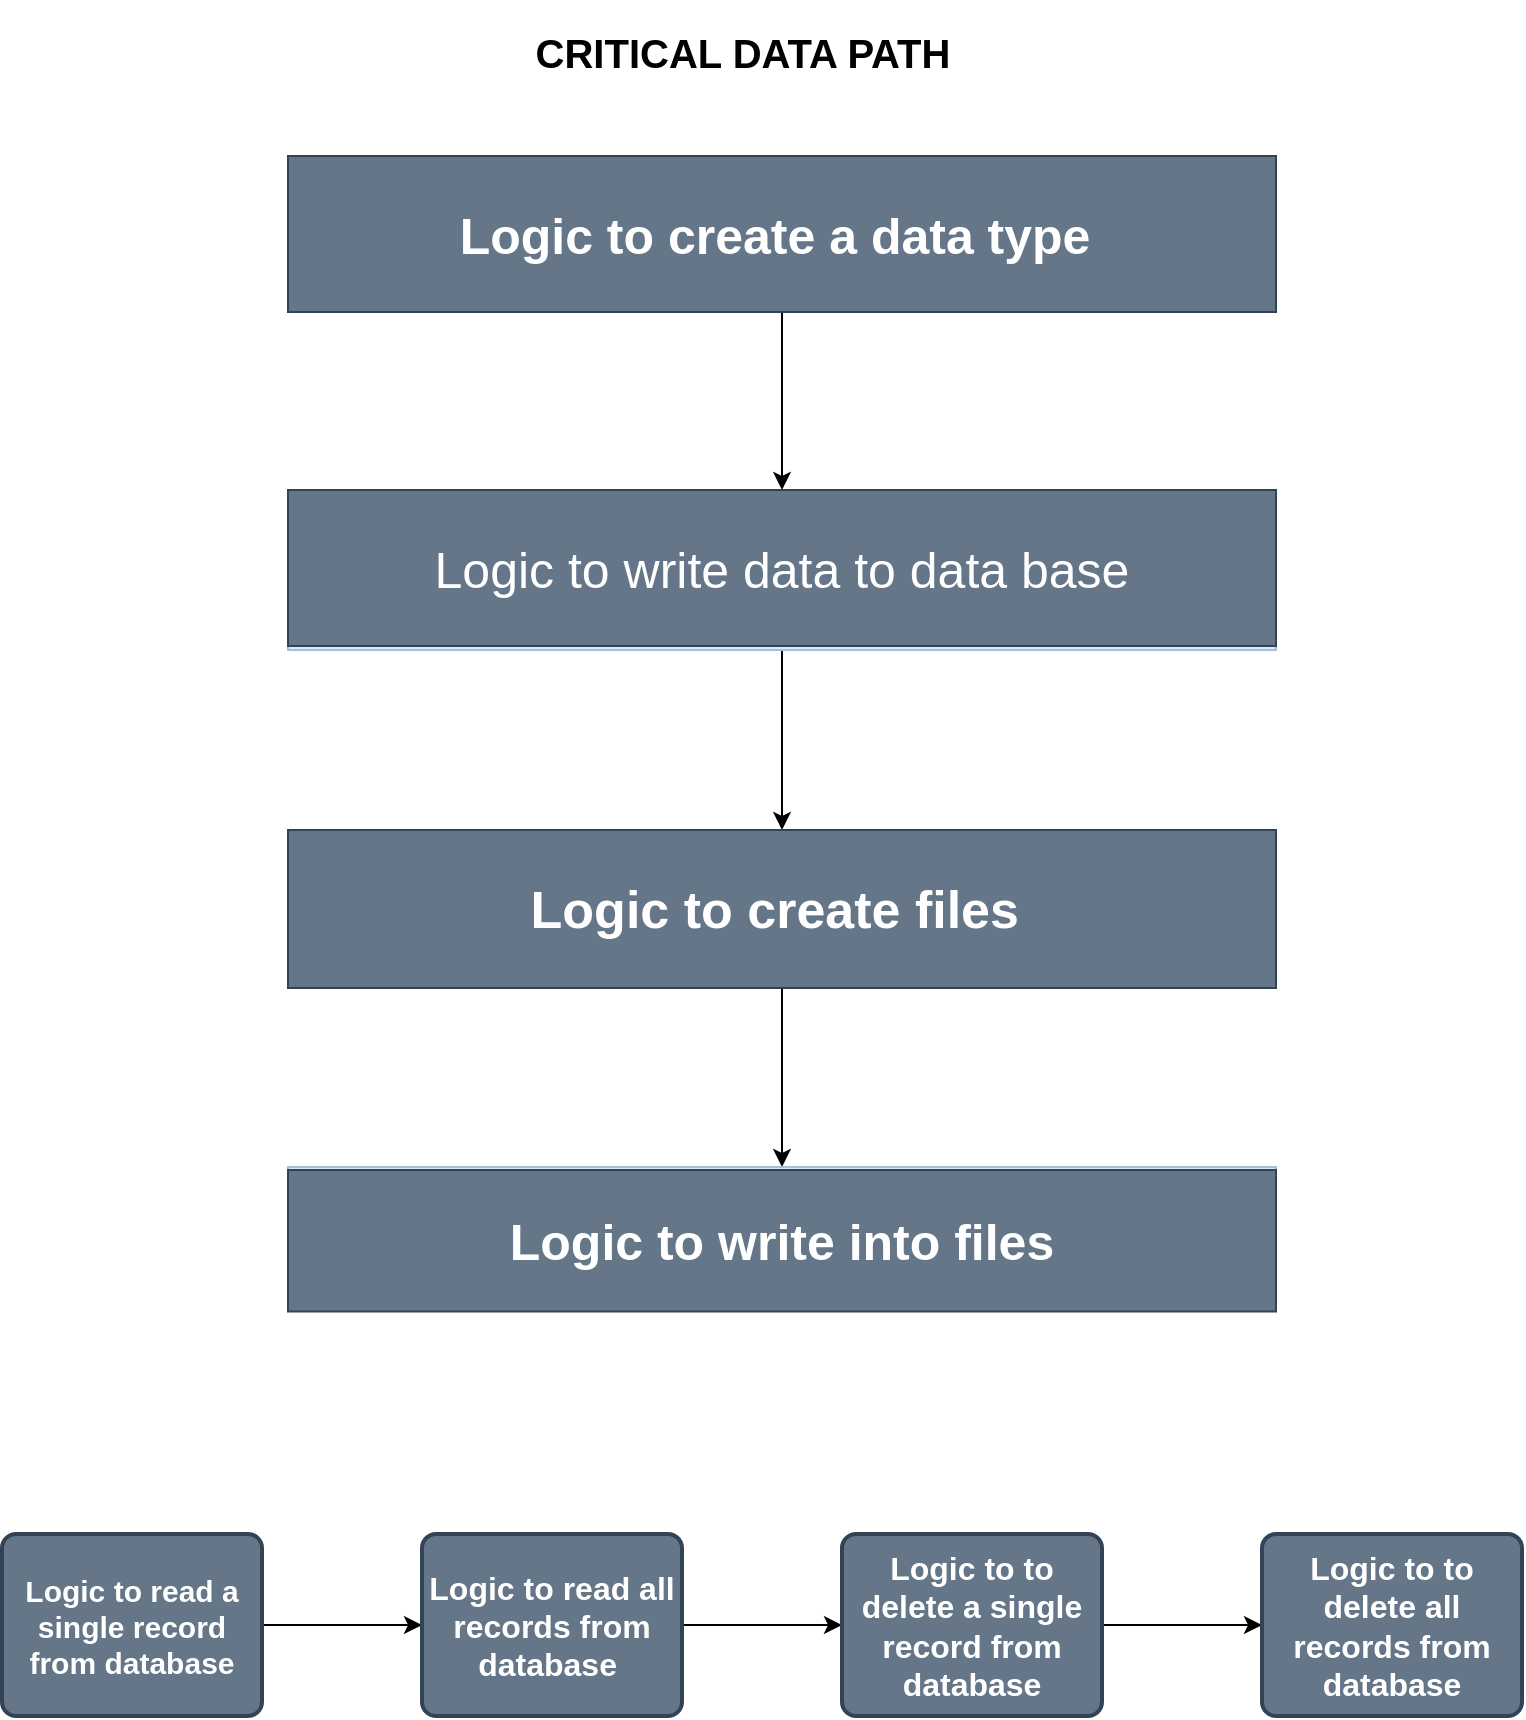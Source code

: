 <mxfile version="25.0.1" pages="2">
  <diagram id="C5RBs43oDa-KdzZeNtuy" name="Page-1">
    <mxGraphModel dx="1036" dy="606" grid="1" gridSize="13" guides="1" tooltips="1" connect="1" arrows="1" fold="1" page="1" pageScale="1" pageWidth="827" pageHeight="1169" math="0" shadow="0">
      <root>
        <mxCell id="WIyWlLk6GJQsqaUBKTNV-0" />
        <mxCell id="WIyWlLk6GJQsqaUBKTNV-1" parent="WIyWlLk6GJQsqaUBKTNV-0" />
        <mxCell id="4A0va7lSWSrvKURl_tnL-22" value="" style="edgeStyle=orthogonalEdgeStyle;rounded=0;orthogonalLoop=1;jettySize=auto;html=1;movable=0;resizable=0;rotatable=0;deletable=0;editable=0;locked=1;connectable=0;" parent="WIyWlLk6GJQsqaUBKTNV-1" source="4A0va7lSWSrvKURl_tnL-2" target="4A0va7lSWSrvKURl_tnL-21" edge="1">
          <mxGeometry relative="1" as="geometry" />
        </mxCell>
        <mxCell id="4A0va7lSWSrvKURl_tnL-2" value="" style="rounded=0;whiteSpace=wrap;html=1;fillColor=#dae8fc;strokeColor=#a7bddc;movable=0;resizable=0;rotatable=0;deletable=0;editable=0;locked=1;connectable=0;" parent="WIyWlLk6GJQsqaUBKTNV-1" vertex="1">
          <mxGeometry x="182" y="91" width="494" height="78" as="geometry" />
        </mxCell>
        <mxCell id="4A0va7lSWSrvKURl_tnL-7" value="CRITICAL DATA PATH" style="text;strokeColor=none;align=center;fillColor=none;html=1;verticalAlign=middle;whiteSpace=wrap;rounded=0;fontStyle=1;fontSize=20;" parent="WIyWlLk6GJQsqaUBKTNV-1" vertex="1">
          <mxGeometry x="234" y="13" width="351" height="52" as="geometry" />
        </mxCell>
        <mxCell id="4A0va7lSWSrvKURl_tnL-24" value="" style="edgeStyle=orthogonalEdgeStyle;rounded=0;orthogonalLoop=1;jettySize=auto;html=1;" parent="WIyWlLk6GJQsqaUBKTNV-1" source="4A0va7lSWSrvKURl_tnL-21" target="4A0va7lSWSrvKURl_tnL-23" edge="1">
          <mxGeometry relative="1" as="geometry" />
        </mxCell>
        <mxCell id="4A0va7lSWSrvKURl_tnL-21" value="" style="whiteSpace=wrap;html=1;fillColor=#dae8fc;strokeColor=#a7bddc;rounded=0;movable=1;resizable=1;rotatable=1;deletable=1;editable=1;locked=0;connectable=1;" parent="WIyWlLk6GJQsqaUBKTNV-1" vertex="1">
          <mxGeometry x="182" y="258" width="494" height="80" as="geometry" />
        </mxCell>
        <mxCell id="4A0va7lSWSrvKURl_tnL-26" value="" style="edgeStyle=orthogonalEdgeStyle;rounded=0;orthogonalLoop=1;jettySize=auto;html=1;" parent="WIyWlLk6GJQsqaUBKTNV-1" source="4A0va7lSWSrvKURl_tnL-23" target="4A0va7lSWSrvKURl_tnL-25" edge="1">
          <mxGeometry relative="1" as="geometry" />
        </mxCell>
        <mxCell id="4A0va7lSWSrvKURl_tnL-23" value="Logic to create files&amp;nbsp;" style="whiteSpace=wrap;html=1;fillColor=#647687;strokeColor=#314354;rounded=0;resizable=1;fontSize=26;fontStyle=1;fontColor=#ffffff;" parent="WIyWlLk6GJQsqaUBKTNV-1" vertex="1">
          <mxGeometry x="182" y="428" width="494" height="79" as="geometry" />
        </mxCell>
        <mxCell id="4A0va7lSWSrvKURl_tnL-25" value="" style="whiteSpace=wrap;html=1;fillColor=#dae8fc;strokeColor=#a7bddc;rounded=0;resizable=1;" parent="WIyWlLk6GJQsqaUBKTNV-1" vertex="1">
          <mxGeometry x="182" y="596.5" width="494" height="66.5" as="geometry" />
        </mxCell>
        <mxCell id="4A0va7lSWSrvKURl_tnL-27" value="Logic to create a data type&amp;nbsp;" style="text;align=center;html=1;verticalAlign=middle;whiteSpace=wrap;rounded=0;fontStyle=1;fontSize=25;fillColor=#647687;fontColor=#ffffff;strokeColor=#314354;" parent="WIyWlLk6GJQsqaUBKTNV-1" vertex="1">
          <mxGeometry x="182" y="91" width="494" height="78" as="geometry" />
        </mxCell>
        <mxCell id="4A0va7lSWSrvKURl_tnL-28" value="Logic to write into files" style="text;strokeColor=#314354;align=center;fillColor=#647687;html=1;verticalAlign=middle;whiteSpace=wrap;rounded=0;fontSize=25;fontStyle=1;fontColor=#ffffff;" parent="WIyWlLk6GJQsqaUBKTNV-1" vertex="1">
          <mxGeometry x="182" y="598" width="494" height="70.75" as="geometry" />
        </mxCell>
        <mxCell id="4A0va7lSWSrvKURl_tnL-30" value="&lt;font style=&quot;font-size: 25px;&quot;&gt;Logic to write data to data base&lt;/font&gt;" style="text;strokeColor=#314354;align=center;fillColor=#647687;html=1;verticalAlign=middle;whiteSpace=wrap;rounded=0;fontColor=#ffffff;" parent="WIyWlLk6GJQsqaUBKTNV-1" vertex="1">
          <mxGeometry x="182" y="258" width="494" height="78" as="geometry" />
        </mxCell>
        <mxCell id="lUEnxGPvCZXp3cPfZhff-3" value="" style="edgeStyle=orthogonalEdgeStyle;rounded=0;orthogonalLoop=1;jettySize=auto;html=1;" edge="1" parent="WIyWlLk6GJQsqaUBKTNV-1" source="lUEnxGPvCZXp3cPfZhff-1" target="lUEnxGPvCZXp3cPfZhff-2">
          <mxGeometry relative="1" as="geometry" />
        </mxCell>
        <object label="Logic to read a single record from database" text="Logic to read single record from database " id="lUEnxGPvCZXp3cPfZhff-1">
          <mxCell style="rounded=1;whiteSpace=wrap;html=1;absoluteArcSize=1;arcSize=14;strokeWidth=2;fillColor=#647687;fontColor=#ffffff;strokeColor=#314354;fontSize=15;fontStyle=1" vertex="1" parent="WIyWlLk6GJQsqaUBKTNV-1">
            <mxGeometry x="39" y="780" width="130" height="91" as="geometry" />
          </mxCell>
        </object>
        <mxCell id="lUEnxGPvCZXp3cPfZhff-5" value="" style="edgeStyle=orthogonalEdgeStyle;rounded=0;orthogonalLoop=1;jettySize=auto;html=1;" edge="1" parent="WIyWlLk6GJQsqaUBKTNV-1" source="lUEnxGPvCZXp3cPfZhff-2" target="lUEnxGPvCZXp3cPfZhff-4">
          <mxGeometry relative="1" as="geometry" />
        </mxCell>
        <mxCell id="lUEnxGPvCZXp3cPfZhff-2" value="Logic to read all records from database&amp;nbsp;" style="rounded=1;whiteSpace=wrap;html=1;absoluteArcSize=1;arcSize=14;strokeWidth=2;fillColor=#647687;fontColor=#ffffff;strokeColor=#314354;fontStyle=1;fontSize=16;" vertex="1" parent="WIyWlLk6GJQsqaUBKTNV-1">
          <mxGeometry x="249" y="780" width="130" height="91" as="geometry" />
        </mxCell>
        <mxCell id="lUEnxGPvCZXp3cPfZhff-7" value="" style="edgeStyle=orthogonalEdgeStyle;rounded=0;orthogonalLoop=1;jettySize=auto;html=1;" edge="1" parent="WIyWlLk6GJQsqaUBKTNV-1" source="lUEnxGPvCZXp3cPfZhff-4" target="lUEnxGPvCZXp3cPfZhff-6">
          <mxGeometry relative="1" as="geometry" />
        </mxCell>
        <mxCell id="lUEnxGPvCZXp3cPfZhff-4" value="Logic to to delete a single record from database" style="rounded=1;whiteSpace=wrap;html=1;absoluteArcSize=1;arcSize=14;strokeWidth=2;fillColor=#647687;fontColor=#ffffff;strokeColor=#314354;fontStyle=1;fontSize=16;" vertex="1" parent="WIyWlLk6GJQsqaUBKTNV-1">
          <mxGeometry x="459" y="780" width="130" height="91" as="geometry" />
        </mxCell>
        <mxCell id="lUEnxGPvCZXp3cPfZhff-6" value="&lt;span style=&quot;font-size: 16px; font-weight: 700;&quot;&gt;Logic to to delete all records from database&lt;/span&gt;" style="rounded=1;whiteSpace=wrap;html=1;absoluteArcSize=1;arcSize=14;strokeWidth=2;fillColor=#647687;fontColor=#ffffff;strokeColor=#314354;" vertex="1" parent="WIyWlLk6GJQsqaUBKTNV-1">
          <mxGeometry x="669" y="780" width="130" height="91" as="geometry" />
        </mxCell>
      </root>
    </mxGraphModel>
  </diagram>
  <diagram id="eEb_KzFiwDOFv4uIRR_H" name="Page-2">
    <mxGraphModel dx="1036" dy="606" grid="1" gridSize="10" guides="1" tooltips="1" connect="1" arrows="1" fold="1" page="1" pageScale="1" pageWidth="850" pageHeight="1100" math="0" shadow="0">
      <root>
        <mxCell id="0" />
        <mxCell id="1" parent="0" />
        <mxCell id="y16j0C_jRxrPj3pPGXP6-4" value="" style="edgeStyle=orthogonalEdgeStyle;rounded=0;orthogonalLoop=1;jettySize=auto;html=1;" edge="1" parent="1" source="y16j0C_jRxrPj3pPGXP6-2" target="y16j0C_jRxrPj3pPGXP6-3">
          <mxGeometry relative="1" as="geometry" />
        </mxCell>
        <mxCell id="y16j0C_jRxrPj3pPGXP6-2" value="DRIVER" style="rounded=1;whiteSpace=wrap;html=1;absoluteArcSize=1;arcSize=35;strokeWidth=2;rotation=1;fontSize=28;" vertex="1" parent="1">
          <mxGeometry x="50" y="380" width="170" height="90" as="geometry" />
        </mxCell>
        <mxCell id="y16j0C_jRxrPj3pPGXP6-3" value="&lt;font style=&quot;font-size: 23px;&quot;&gt;DELETE&lt;/font&gt;" style="rounded=1;whiteSpace=wrap;html=1;absoluteArcSize=1;arcSize=14;strokeWidth=2;" vertex="1" parent="1">
          <mxGeometry x="410" y="380" width="170" height="90" as="geometry" />
        </mxCell>
        <mxCell id="y16j0C_jRxrPj3pPGXP6-5" value="&lt;font style=&quot;font-size: 26px;&quot;&gt;READ&lt;/font&gt;" style="rounded=1;whiteSpace=wrap;html=1;absoluteArcSize=1;arcSize=14;strokeWidth=2;" vertex="1" parent="1">
          <mxGeometry x="410" y="210" width="170" height="90" as="geometry" />
        </mxCell>
        <mxCell id="y16j0C_jRxrPj3pPGXP6-7" value="WRITE" style="rounded=1;whiteSpace=wrap;html=1;absoluteArcSize=1;arcSize=14;strokeWidth=2;fontSize=25;" vertex="1" parent="1">
          <mxGeometry x="420" y="670" width="170" height="90" as="geometry" />
        </mxCell>
        <mxCell id="y16j0C_jRxrPj3pPGXP6-8" value="&lt;font style=&quot;font-size: 20px;&quot;&gt;DELETE ALL&lt;/font&gt;" style="rounded=1;whiteSpace=wrap;html=1;absoluteArcSize=1;arcSize=14;strokeWidth=2;" vertex="1" parent="1">
          <mxGeometry x="420" y="530" width="170" height="90" as="geometry" />
        </mxCell>
        <mxCell id="y16j0C_jRxrPj3pPGXP6-9" value="&lt;font style=&quot;font-size: 20px;&quot;&gt;READ ALL&lt;/font&gt;" style="rounded=1;whiteSpace=wrap;html=1;absoluteArcSize=1;arcSize=14;strokeWidth=2;" vertex="1" parent="1">
          <mxGeometry x="410" y="80" width="170" height="90" as="geometry" />
        </mxCell>
        <mxCell id="y16j0C_jRxrPj3pPGXP6-12" value="" style="endArrow=classic;html=1;rounded=0;entryX=0.012;entryY=0.913;entryDx=0;entryDy=0;entryPerimeter=0;" edge="1" parent="1" target="y16j0C_jRxrPj3pPGXP6-9">
          <mxGeometry width="50" height="50" relative="1" as="geometry">
            <mxPoint x="220" y="425" as="sourcePoint" />
            <mxPoint x="520" y="170" as="targetPoint" />
          </mxGeometry>
        </mxCell>
        <mxCell id="y16j0C_jRxrPj3pPGXP6-13" value="" style="endArrow=classic;html=1;rounded=0;entryX=-0.002;entryY=0.927;entryDx=0;entryDy=0;entryPerimeter=0;" edge="1" parent="1" target="y16j0C_jRxrPj3pPGXP6-5">
          <mxGeometry width="50" height="50" relative="1" as="geometry">
            <mxPoint x="220" y="425" as="sourcePoint" />
            <mxPoint x="520" y="170" as="targetPoint" />
          </mxGeometry>
        </mxCell>
        <mxCell id="y16j0C_jRxrPj3pPGXP6-14" value="" style="endArrow=classic;html=1;rounded=0;entryX=0;entryY=0;entryDx=0;entryDy=0;" edge="1" parent="1" target="y16j0C_jRxrPj3pPGXP6-7">
          <mxGeometry width="50" height="50" relative="1" as="geometry">
            <mxPoint x="220" y="423" as="sourcePoint" />
            <mxPoint x="412" y="160" as="targetPoint" />
          </mxGeometry>
        </mxCell>
        <mxCell id="y16j0C_jRxrPj3pPGXP6-15" value="" style="endArrow=classic;html=1;rounded=0;entryX=-0.009;entryY=0.144;entryDx=0;entryDy=0;entryPerimeter=0;" edge="1" parent="1" target="y16j0C_jRxrPj3pPGXP6-8">
          <mxGeometry width="50" height="50" relative="1" as="geometry">
            <mxPoint x="217.62" y="420" as="sourcePoint" />
            <mxPoint x="410.0" y="537.38" as="targetPoint" />
            <Array as="points">
              <mxPoint x="297.62" y="470" />
            </Array>
          </mxGeometry>
        </mxCell>
      </root>
    </mxGraphModel>
  </diagram>
</mxfile>
